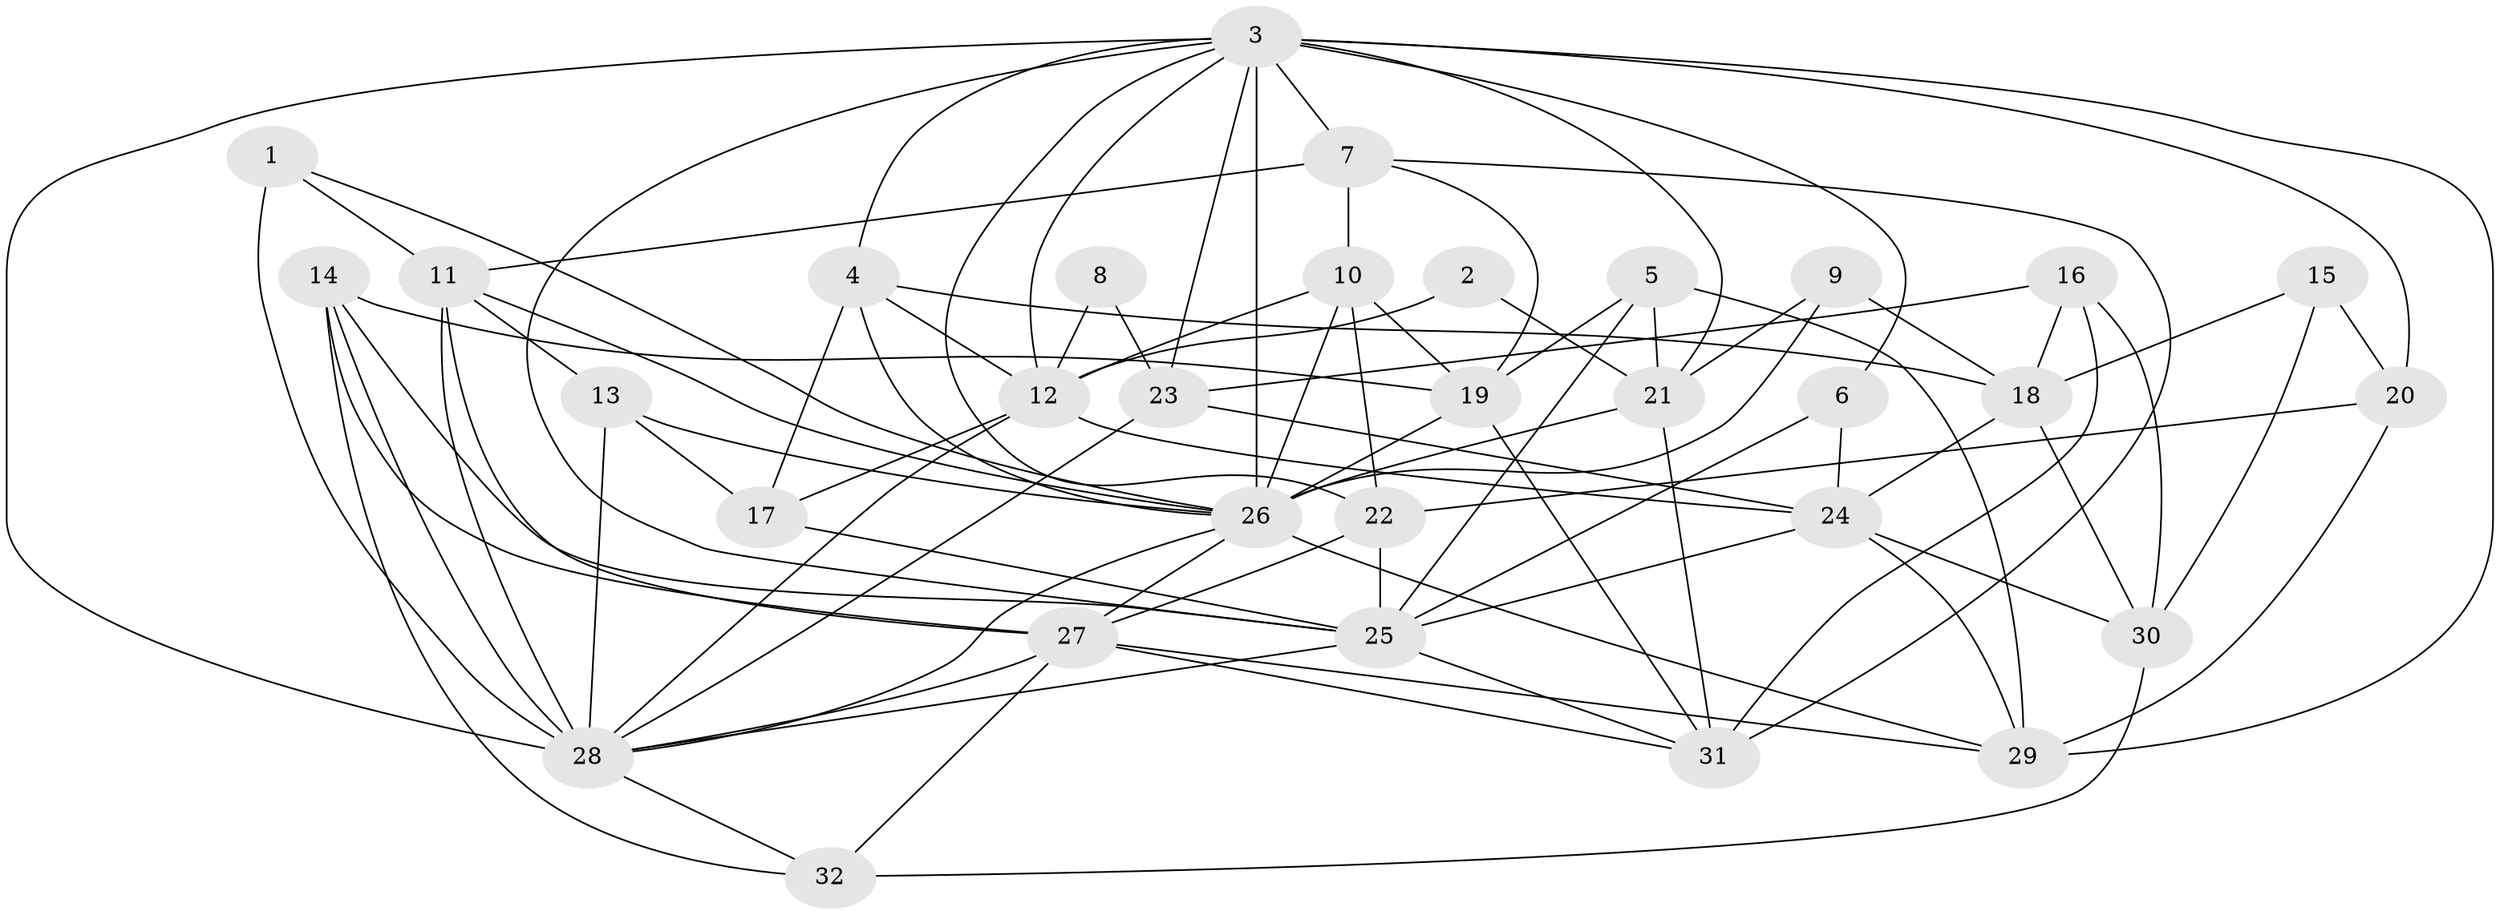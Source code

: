 // original degree distribution, {4: 0.1875, 6: 0.046875, 3: 0.3125, 7: 0.015625, 5: 0.3125, 2: 0.109375, 9: 0.015625}
// Generated by graph-tools (version 1.1) at 2025/26/03/09/25 03:26:21]
// undirected, 32 vertices, 89 edges
graph export_dot {
graph [start="1"]
  node [color=gray90,style=filled];
  1;
  2;
  3;
  4;
  5;
  6;
  7;
  8;
  9;
  10;
  11;
  12;
  13;
  14;
  15;
  16;
  17;
  18;
  19;
  20;
  21;
  22;
  23;
  24;
  25;
  26;
  27;
  28;
  29;
  30;
  31;
  32;
  1 -- 11 [weight=1.0];
  1 -- 26 [weight=1.0];
  1 -- 28 [weight=2.0];
  2 -- 12 [weight=1.0];
  2 -- 21 [weight=1.0];
  3 -- 4 [weight=1.0];
  3 -- 6 [weight=1.0];
  3 -- 7 [weight=1.0];
  3 -- 12 [weight=1.0];
  3 -- 20 [weight=1.0];
  3 -- 21 [weight=1.0];
  3 -- 22 [weight=1.0];
  3 -- 23 [weight=1.0];
  3 -- 25 [weight=1.0];
  3 -- 26 [weight=3.0];
  3 -- 28 [weight=1.0];
  3 -- 29 [weight=1.0];
  4 -- 12 [weight=1.0];
  4 -- 17 [weight=1.0];
  4 -- 18 [weight=1.0];
  4 -- 26 [weight=1.0];
  5 -- 19 [weight=1.0];
  5 -- 21 [weight=1.0];
  5 -- 25 [weight=1.0];
  5 -- 29 [weight=1.0];
  6 -- 24 [weight=1.0];
  6 -- 25 [weight=1.0];
  7 -- 10 [weight=1.0];
  7 -- 11 [weight=1.0];
  7 -- 19 [weight=1.0];
  7 -- 31 [weight=1.0];
  8 -- 12 [weight=1.0];
  8 -- 23 [weight=1.0];
  9 -- 18 [weight=1.0];
  9 -- 21 [weight=1.0];
  9 -- 26 [weight=1.0];
  10 -- 12 [weight=1.0];
  10 -- 19 [weight=1.0];
  10 -- 22 [weight=1.0];
  10 -- 26 [weight=1.0];
  11 -- 13 [weight=1.0];
  11 -- 26 [weight=1.0];
  11 -- 27 [weight=1.0];
  11 -- 28 [weight=1.0];
  12 -- 17 [weight=1.0];
  12 -- 24 [weight=1.0];
  12 -- 28 [weight=1.0];
  13 -- 17 [weight=1.0];
  13 -- 26 [weight=1.0];
  13 -- 28 [weight=1.0];
  14 -- 19 [weight=1.0];
  14 -- 25 [weight=1.0];
  14 -- 27 [weight=2.0];
  14 -- 28 [weight=1.0];
  14 -- 32 [weight=1.0];
  15 -- 18 [weight=1.0];
  15 -- 20 [weight=1.0];
  15 -- 30 [weight=1.0];
  16 -- 18 [weight=1.0];
  16 -- 23 [weight=1.0];
  16 -- 30 [weight=1.0];
  16 -- 31 [weight=1.0];
  17 -- 25 [weight=1.0];
  18 -- 24 [weight=1.0];
  18 -- 30 [weight=1.0];
  19 -- 26 [weight=1.0];
  19 -- 31 [weight=1.0];
  20 -- 22 [weight=1.0];
  20 -- 29 [weight=1.0];
  21 -- 26 [weight=1.0];
  21 -- 31 [weight=2.0];
  22 -- 25 [weight=1.0];
  22 -- 27 [weight=1.0];
  23 -- 24 [weight=1.0];
  23 -- 28 [weight=1.0];
  24 -- 25 [weight=1.0];
  24 -- 29 [weight=1.0];
  24 -- 30 [weight=1.0];
  25 -- 28 [weight=1.0];
  25 -- 31 [weight=1.0];
  26 -- 27 [weight=1.0];
  26 -- 28 [weight=1.0];
  26 -- 29 [weight=1.0];
  27 -- 28 [weight=1.0];
  27 -- 29 [weight=1.0];
  27 -- 31 [weight=1.0];
  27 -- 32 [weight=1.0];
  28 -- 32 [weight=1.0];
  30 -- 32 [weight=1.0];
}
